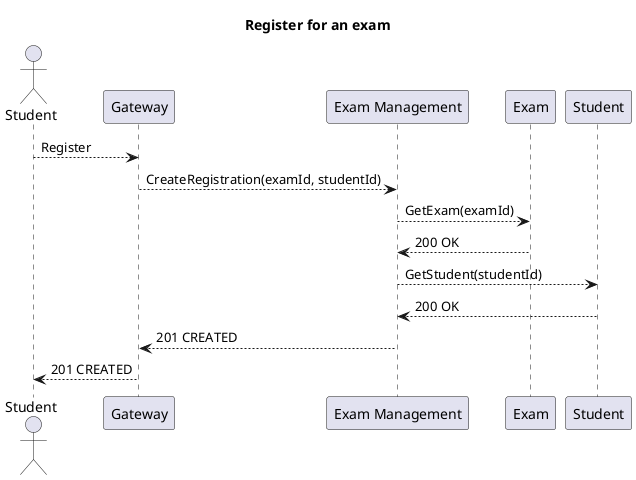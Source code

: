 @startuml
title Register for an exam

actor Student as s
participant Gateway as gateway
participant "Exam Management" as management
participant Exam as exam
participant Student as student

s --> gateway : Register
gateway --> management : CreateRegistration(examId, studentId)
management --> exam : GetExam(examId)
exam --> management : 200 OK
management --> student : GetStudent(studentId)
student --> management : 200 OK
management --> gateway : 201 CREATED
gateway --> s : 201 CREATED
@enduml
